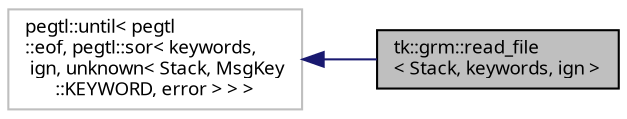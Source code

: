 digraph "tk::grm::read_file&lt; Stack, keywords, ign &gt;"
{
 // INTERACTIVE_SVG=YES
  bgcolor="transparent";
  edge [fontname="sans-serif",fontsize="9",labelfontname="sans-serif",labelfontsize="9"];
  node [fontname="sans-serif",fontsize="9",shape=record];
  rankdir="LR";
  Node1 [label="tk::grm::read_file\l\< Stack, keywords, ign \>",height=0.2,width=0.4,color="black", fillcolor="grey75", style="filled", fontcolor="black"];
  Node2 -> Node1 [dir="back",color="midnightblue",fontsize="9",style="solid",fontname="sans-serif"];
  Node2 [label="pegtl::until\< pegtl\l::eof, pegtl::sor\< keywords,\l ign, unknown\< Stack, MsgKey\l::KEYWORD, error \> \> \>",height=0.2,width=0.4,color="grey75"];
}
